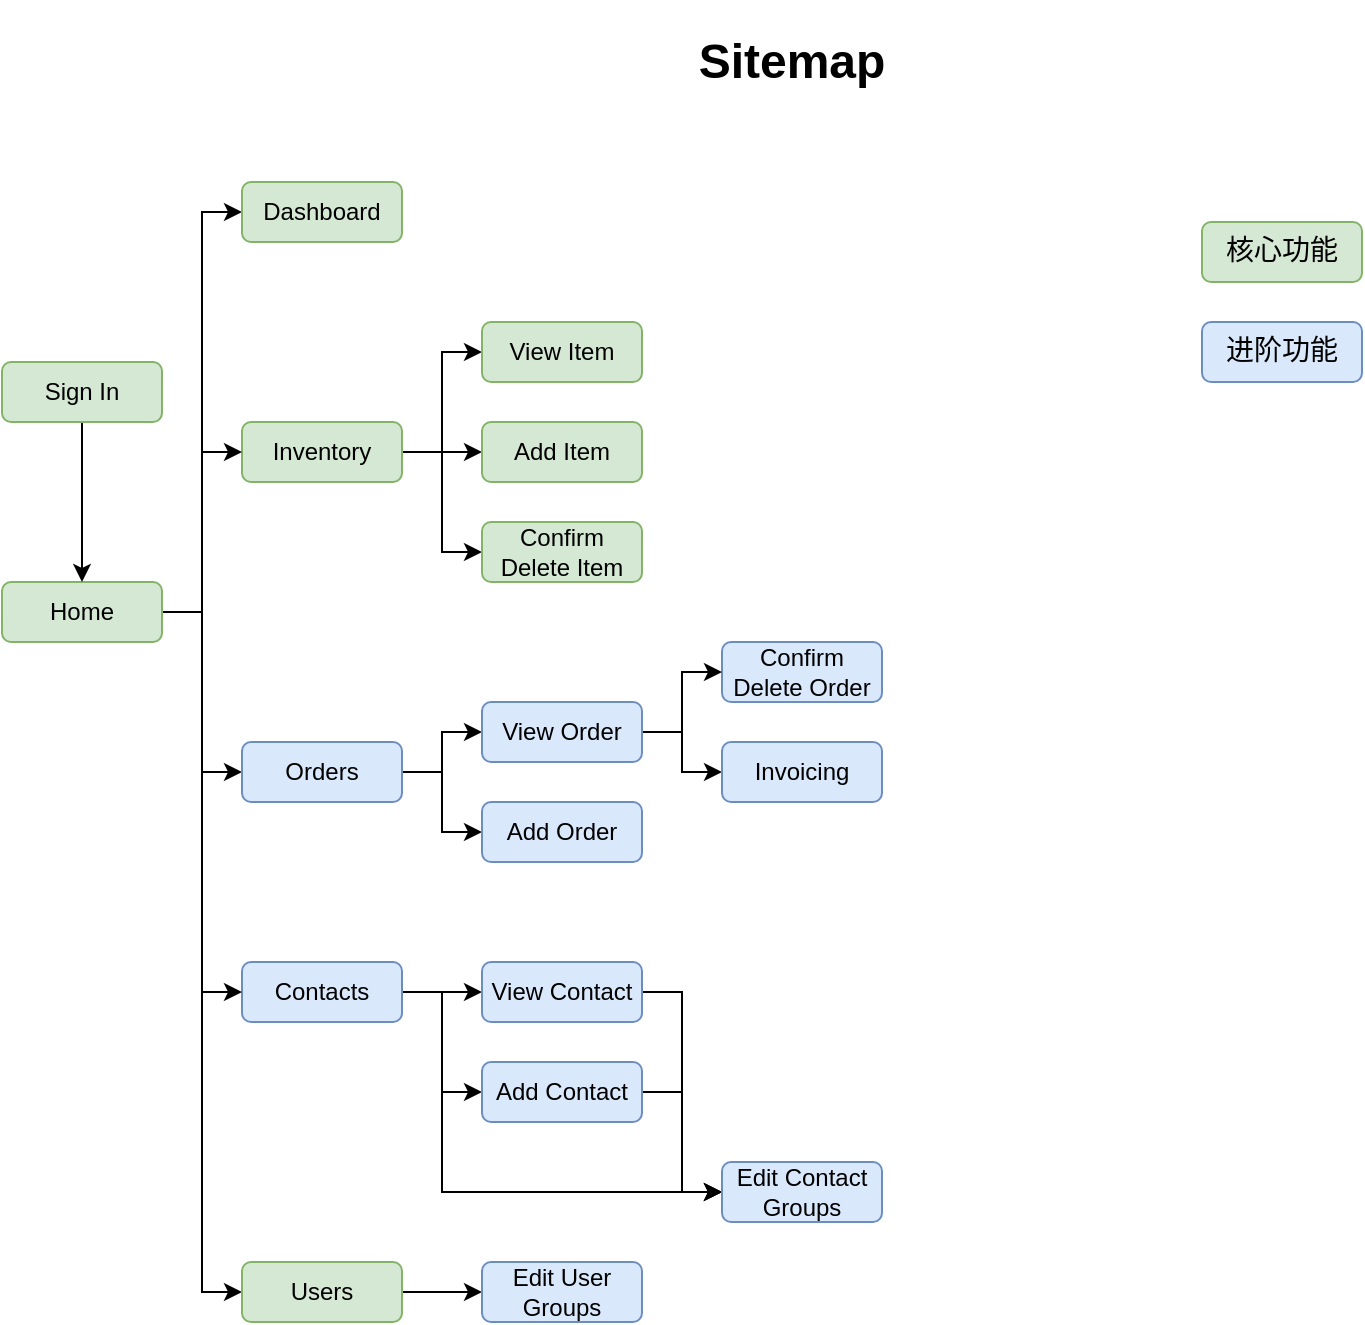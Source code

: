 <mxfile version="13.8.0" type="device" pages="3"><diagram id="oX83vp5OaMbS2lHSP53J" name="Sitemap"><mxGraphModel dx="1038" dy="600" grid="1" gridSize="10" guides="1" tooltips="1" connect="1" arrows="1" fold="1" page="1" pageScale="1" pageWidth="827" pageHeight="1169" math="0" shadow="0"><root><mxCell id="0"/><mxCell id="1" parent="0"/><mxCell id="D-raMdGw8-79XuAHmW4q-4" value="&lt;h1&gt;Sitemap&lt;/h1&gt;" style="text;html=1;strokeColor=none;fillColor=none;align=center;verticalAlign=middle;whiteSpace=wrap;rounded=0;" parent="1" vertex="1"><mxGeometry x="350" y="50" width="170" height="20" as="geometry"/></mxCell><mxCell id="D-raMdGw8-79XuAHmW4q-16" style="edgeStyle=orthogonalEdgeStyle;rounded=0;orthogonalLoop=1;jettySize=auto;html=1;exitX=1;exitY=0.5;exitDx=0;exitDy=0;entryX=0;entryY=0.5;entryDx=0;entryDy=0;" parent="1" source="D-raMdGw8-79XuAHmW4q-6" target="D-raMdGw8-79XuAHmW4q-10" edge="1"><mxGeometry relative="1" as="geometry"><Array as="points"><mxPoint x="270" y="255"/><mxPoint x="270" y="255"/></Array></mxGeometry></mxCell><mxCell id="D-raMdGw8-79XuAHmW4q-18" style="edgeStyle=orthogonalEdgeStyle;rounded=0;orthogonalLoop=1;jettySize=auto;html=1;exitX=1;exitY=0.5;exitDx=0;exitDy=0;entryX=0;entryY=0.5;entryDx=0;entryDy=0;" parent="1" source="D-raMdGw8-79XuAHmW4q-6" target="D-raMdGw8-79XuAHmW4q-8" edge="1"><mxGeometry relative="1" as="geometry"/></mxCell><mxCell id="D-raMdGw8-79XuAHmW4q-19" style="edgeStyle=orthogonalEdgeStyle;rounded=0;orthogonalLoop=1;jettySize=auto;html=1;exitX=1;exitY=0.5;exitDx=0;exitDy=0;entryX=0;entryY=0.5;entryDx=0;entryDy=0;" parent="1" source="D-raMdGw8-79XuAHmW4q-6" target="D-raMdGw8-79XuAHmW4q-7" edge="1"><mxGeometry relative="1" as="geometry"/></mxCell><UserObject label="Inventory" id="D-raMdGw8-79XuAHmW4q-6"><mxCell style="rounded=1;whiteSpace=wrap;html=1;fillColor=#d5e8d4;strokeColor=#82b366;" parent="1" vertex="1"><mxGeometry x="160" y="240" width="80" height="30" as="geometry"/></mxCell></UserObject><UserObject label="View Item" id="D-raMdGw8-79XuAHmW4q-7"><mxCell style="rounded=1;whiteSpace=wrap;html=1;fillColor=#d5e8d4;strokeColor=#82b366;" parent="1" vertex="1"><mxGeometry x="280" y="190" width="80" height="30" as="geometry"/></mxCell></UserObject><mxCell id="D-raMdGw8-79XuAHmW4q-8" value="Confirm Delete Item" style="rounded=1;whiteSpace=wrap;html=1;fillColor=#d5e8d4;strokeColor=#82b366;" parent="1" vertex="1"><mxGeometry x="280" y="290" width="80" height="30" as="geometry"/></mxCell><mxCell id="40pHpF2Z8VTzFAKEaNiz-3" style="edgeStyle=orthogonalEdgeStyle;rounded=0;orthogonalLoop=1;jettySize=auto;html=1;exitX=1;exitY=0.5;exitDx=0;exitDy=0;entryX=0;entryY=0.5;entryDx=0;entryDy=0;" parent="1" source="D-raMdGw8-79XuAHmW4q-9" target="D-raMdGw8-79XuAHmW4q-12" edge="1"><mxGeometry relative="1" as="geometry"/></mxCell><mxCell id="40pHpF2Z8VTzFAKEaNiz-4" style="edgeStyle=orthogonalEdgeStyle;rounded=0;orthogonalLoop=1;jettySize=auto;html=1;exitX=1;exitY=0.5;exitDx=0;exitDy=0;entryX=0;entryY=0.5;entryDx=0;entryDy=0;" parent="1" source="D-raMdGw8-79XuAHmW4q-9" target="40pHpF2Z8VTzFAKEaNiz-1" edge="1"><mxGeometry relative="1" as="geometry"/></mxCell><mxCell id="40pHpF2Z8VTzFAKEaNiz-5" style="edgeStyle=orthogonalEdgeStyle;rounded=0;orthogonalLoop=1;jettySize=auto;html=1;exitX=1;exitY=0.5;exitDx=0;exitDy=0;entryX=0;entryY=0.5;entryDx=0;entryDy=0;" parent="1" source="D-raMdGw8-79XuAHmW4q-9" target="40pHpF2Z8VTzFAKEaNiz-2" edge="1"><mxGeometry relative="1" as="geometry"><Array as="points"><mxPoint x="260" y="525"/><mxPoint x="260" y="625"/></Array></mxGeometry></mxCell><mxCell id="D-raMdGw8-79XuAHmW4q-9" value="Contacts" style="rounded=1;whiteSpace=wrap;html=1;fillColor=#dae8fc;strokeColor=#6c8ebf;" parent="1" vertex="1"><mxGeometry x="160" y="510" width="80" height="30" as="geometry"/></mxCell><mxCell id="D-raMdGw8-79XuAHmW4q-10" value="Add Item" style="rounded=1;whiteSpace=wrap;html=1;fillColor=#d5e8d4;strokeColor=#82b366;" parent="1" vertex="1"><mxGeometry x="280" y="240" width="80" height="30" as="geometry"/></mxCell><mxCell id="D-raMdGw8-79XuAHmW4q-20" style="edgeStyle=orthogonalEdgeStyle;rounded=0;orthogonalLoop=1;jettySize=auto;html=1;exitX=1;exitY=0.5;exitDx=0;exitDy=0;entryX=0;entryY=0.5;entryDx=0;entryDy=0;" parent="1" source="D-raMdGw8-79XuAHmW4q-11" target="D-raMdGw8-79XuAHmW4q-6" edge="1"><mxGeometry relative="1" as="geometry"/></mxCell><mxCell id="D-raMdGw8-79XuAHmW4q-21" style="edgeStyle=orthogonalEdgeStyle;rounded=0;orthogonalLoop=1;jettySize=auto;html=1;exitX=1;exitY=0.5;exitDx=0;exitDy=0;entryX=0;entryY=0.5;entryDx=0;entryDy=0;" parent="1" source="D-raMdGw8-79XuAHmW4q-11" target="D-raMdGw8-79XuAHmW4q-15" edge="1"><mxGeometry relative="1" as="geometry"/></mxCell><mxCell id="D-raMdGw8-79XuAHmW4q-22" style="edgeStyle=orthogonalEdgeStyle;rounded=0;orthogonalLoop=1;jettySize=auto;html=1;exitX=1;exitY=0.5;exitDx=0;exitDy=0;entryX=0;entryY=0.5;entryDx=0;entryDy=0;" parent="1" source="D-raMdGw8-79XuAHmW4q-11" target="D-raMdGw8-79XuAHmW4q-9" edge="1"><mxGeometry relative="1" as="geometry"/></mxCell><mxCell id="D-raMdGw8-79XuAHmW4q-24" style="edgeStyle=orthogonalEdgeStyle;rounded=0;orthogonalLoop=1;jettySize=auto;html=1;exitX=1;exitY=0.5;exitDx=0;exitDy=0;entryX=0;entryY=0.5;entryDx=0;entryDy=0;" parent="1" source="D-raMdGw8-79XuAHmW4q-11" target="D-raMdGw8-79XuAHmW4q-13" edge="1"><mxGeometry relative="1" as="geometry"/></mxCell><mxCell id="u-6f0N0MP3Gk0Jvn_5f3-2" style="edgeStyle=orthogonalEdgeStyle;rounded=0;orthogonalLoop=1;jettySize=auto;html=1;exitX=1;exitY=0.5;exitDx=0;exitDy=0;entryX=0;entryY=0.5;entryDx=0;entryDy=0;" parent="1" source="D-raMdGw8-79XuAHmW4q-11" target="u-6f0N0MP3Gk0Jvn_5f3-1" edge="1"><mxGeometry relative="1" as="geometry"/></mxCell><mxCell id="D-raMdGw8-79XuAHmW4q-11" value="Home" style="rounded=1;whiteSpace=wrap;html=1;fillColor=#d5e8d4;strokeColor=#82b366;" parent="1" vertex="1"><mxGeometry x="40" y="320" width="80" height="30" as="geometry"/></mxCell><mxCell id="40pHpF2Z8VTzFAKEaNiz-6" style="edgeStyle=orthogonalEdgeStyle;rounded=0;orthogonalLoop=1;jettySize=auto;html=1;exitX=1;exitY=0.5;exitDx=0;exitDy=0;entryX=0;entryY=0.5;entryDx=0;entryDy=0;" parent="1" source="D-raMdGw8-79XuAHmW4q-12" target="40pHpF2Z8VTzFAKEaNiz-2" edge="1"><mxGeometry relative="1" as="geometry"/></mxCell><mxCell id="D-raMdGw8-79XuAHmW4q-12" value="View Contact" style="rounded=1;whiteSpace=wrap;html=1;fillColor=#dae8fc;strokeColor=#6c8ebf;" parent="1" vertex="1"><mxGeometry x="280" y="510" width="80" height="30" as="geometry"/></mxCell><mxCell id="lSI4hEQs3BfzLOF48Gbn-2" style="edgeStyle=orthogonalEdgeStyle;rounded=0;orthogonalLoop=1;jettySize=auto;html=1;exitX=1;exitY=0.5;exitDx=0;exitDy=0;entryX=0;entryY=0.5;entryDx=0;entryDy=0;fontFamily=Lucida Console;fontSize=14;" edge="1" parent="1" source="D-raMdGw8-79XuAHmW4q-13" target="lSI4hEQs3BfzLOF48Gbn-1"><mxGeometry relative="1" as="geometry"/></mxCell><mxCell id="D-raMdGw8-79XuAHmW4q-13" value="Users" style="rounded=1;whiteSpace=wrap;html=1;fillColor=#d5e8d4;strokeColor=#82b366;" parent="1" vertex="1"><mxGeometry x="160" y="660" width="80" height="30" as="geometry"/></mxCell><mxCell id="D-raMdGw8-79XuAHmW4q-36" style="edgeStyle=orthogonalEdgeStyle;rounded=0;orthogonalLoop=1;jettySize=auto;html=1;exitX=0.5;exitY=1;exitDx=0;exitDy=0;entryX=0.5;entryY=0;entryDx=0;entryDy=0;" parent="1" source="D-raMdGw8-79XuAHmW4q-14" target="D-raMdGw8-79XuAHmW4q-11" edge="1"><mxGeometry relative="1" as="geometry"/></mxCell><mxCell id="D-raMdGw8-79XuAHmW4q-14" value="Sign In" style="rounded=1;whiteSpace=wrap;html=1;fillColor=#d5e8d4;strokeColor=#82b366;" parent="1" vertex="1"><mxGeometry x="40" y="210" width="80" height="30" as="geometry"/></mxCell><mxCell id="D-raMdGw8-79XuAHmW4q-40" style="edgeStyle=orthogonalEdgeStyle;rounded=0;orthogonalLoop=1;jettySize=auto;html=1;exitX=1;exitY=0.5;exitDx=0;exitDy=0;entryX=0;entryY=0.5;entryDx=0;entryDy=0;" parent="1" source="D-raMdGw8-79XuAHmW4q-15" target="D-raMdGw8-79XuAHmW4q-39" edge="1"><mxGeometry relative="1" as="geometry"/></mxCell><mxCell id="D-raMdGw8-79XuAHmW4q-41" style="edgeStyle=orthogonalEdgeStyle;rounded=0;orthogonalLoop=1;jettySize=auto;html=1;exitX=1;exitY=0.5;exitDx=0;exitDy=0;entryX=0;entryY=0.5;entryDx=0;entryDy=0;" parent="1" source="D-raMdGw8-79XuAHmW4q-15" target="D-raMdGw8-79XuAHmW4q-38" edge="1"><mxGeometry relative="1" as="geometry"/></mxCell><mxCell id="D-raMdGw8-79XuAHmW4q-15" value="Orders" style="rounded=1;whiteSpace=wrap;html=1;fillColor=#dae8fc;strokeColor=#6c8ebf;" parent="1" vertex="1"><mxGeometry x="160" y="400" width="80" height="30" as="geometry"/></mxCell><mxCell id="D-raMdGw8-79XuAHmW4q-37" value="Confirm Delete Order" style="rounded=1;whiteSpace=wrap;html=1;fillColor=#dae8fc;strokeColor=#6c8ebf;" parent="1" vertex="1"><mxGeometry x="400" y="350" width="80" height="30" as="geometry"/></mxCell><mxCell id="D-raMdGw8-79XuAHmW4q-38" value="Add Order" style="rounded=1;whiteSpace=wrap;html=1;fillColor=#dae8fc;strokeColor=#6c8ebf;" parent="1" vertex="1"><mxGeometry x="280" y="430" width="80" height="30" as="geometry"/></mxCell><mxCell id="D-raMdGw8-79XuAHmW4q-42" style="edgeStyle=orthogonalEdgeStyle;rounded=0;orthogonalLoop=1;jettySize=auto;html=1;exitX=1;exitY=0.5;exitDx=0;exitDy=0;entryX=0;entryY=0.5;entryDx=0;entryDy=0;" parent="1" source="D-raMdGw8-79XuAHmW4q-39" target="D-raMdGw8-79XuAHmW4q-37" edge="1"><mxGeometry relative="1" as="geometry"/></mxCell><mxCell id="D-raMdGw8-79XuAHmW4q-45" style="edgeStyle=orthogonalEdgeStyle;rounded=0;orthogonalLoop=1;jettySize=auto;html=1;exitX=1;exitY=0.5;exitDx=0;exitDy=0;entryX=0;entryY=0.5;entryDx=0;entryDy=0;" parent="1" source="D-raMdGw8-79XuAHmW4q-39" target="D-raMdGw8-79XuAHmW4q-44" edge="1"><mxGeometry relative="1" as="geometry"/></mxCell><mxCell id="D-raMdGw8-79XuAHmW4q-39" value="View Order" style="rounded=1;whiteSpace=wrap;html=1;fillColor=#dae8fc;strokeColor=#6c8ebf;" parent="1" vertex="1"><mxGeometry x="280" y="380" width="80" height="30" as="geometry"/></mxCell><mxCell id="D-raMdGw8-79XuAHmW4q-44" value="Invoicing" style="rounded=1;whiteSpace=wrap;html=1;fillColor=#dae8fc;strokeColor=#6c8ebf;" parent="1" vertex="1"><mxGeometry x="400" y="400" width="80" height="30" as="geometry"/></mxCell><mxCell id="u-6f0N0MP3Gk0Jvn_5f3-1" value="Dashboard" style="rounded=1;whiteSpace=wrap;html=1;fillColor=#d5e8d4;strokeColor=#82b366;" parent="1" vertex="1"><mxGeometry x="160" y="120" width="80" height="30" as="geometry"/></mxCell><mxCell id="40pHpF2Z8VTzFAKEaNiz-7" style="edgeStyle=orthogonalEdgeStyle;rounded=0;orthogonalLoop=1;jettySize=auto;html=1;exitX=1;exitY=0.5;exitDx=0;exitDy=0;entryX=0;entryY=0.5;entryDx=0;entryDy=0;" parent="1" source="40pHpF2Z8VTzFAKEaNiz-1" target="40pHpF2Z8VTzFAKEaNiz-2" edge="1"><mxGeometry relative="1" as="geometry"/></mxCell><mxCell id="40pHpF2Z8VTzFAKEaNiz-1" value="Add&amp;nbsp;Contact" style="rounded=1;whiteSpace=wrap;html=1;fillColor=#dae8fc;strokeColor=#6c8ebf;" parent="1" vertex="1"><mxGeometry x="280" y="560" width="80" height="30" as="geometry"/></mxCell><mxCell id="40pHpF2Z8VTzFAKEaNiz-2" value="Edit Contact Groups" style="rounded=1;whiteSpace=wrap;html=1;fillColor=#dae8fc;strokeColor=#6c8ebf;" parent="1" vertex="1"><mxGeometry x="400" y="610" width="80" height="30" as="geometry"/></mxCell><mxCell id="lSI4hEQs3BfzLOF48Gbn-1" value="Edit User Groups" style="rounded=1;whiteSpace=wrap;html=1;fillColor=#dae8fc;strokeColor=#6c8ebf;" vertex="1" parent="1"><mxGeometry x="280" y="660" width="80" height="30" as="geometry"/></mxCell><mxCell id="lSI4hEQs3BfzLOF48Gbn-3" value="核心功能" style="rounded=1;whiteSpace=wrap;html=1;strokeColor=#82b366;fillColor=#d5e8d4;fontFamily=Lucida Console;fontSize=14;" vertex="1" parent="1"><mxGeometry x="640" y="140" width="80" height="30" as="geometry"/></mxCell><mxCell id="lSI4hEQs3BfzLOF48Gbn-4" value="进阶功能" style="rounded=1;whiteSpace=wrap;html=1;strokeColor=#6c8ebf;fillColor=#dae8fc;fontFamily=Lucida Console;fontSize=14;" vertex="1" parent="1"><mxGeometry x="640" y="190" width="80" height="30" as="geometry"/></mxCell></root></mxGraphModel></diagram><diagram id="OpTOId0Kb34cYMaJM2xU" name="Home"><mxGraphModel dx="1038" dy="600" grid="1" gridSize="10" guides="1" tooltips="1" connect="1" arrows="1" fold="1" page="1" pageScale="1" pageWidth="827" pageHeight="1169" math="0" shadow="0"><root><mxCell id="ew0c2XL0RrPRr0ZP_t_O-0"/><mxCell id="ew0c2XL0RrPRr0ZP_t_O-1" parent="ew0c2XL0RrPRr0ZP_t_O-0"/><mxCell id="ew0c2XL0RrPRr0ZP_t_O-2" value="" style="strokeWidth=1;shadow=0;dashed=0;align=center;html=1;shape=mxgraph.mockup.containers.browserWindow;rSize=0;strokeColor=#666666;strokeColor2=#008cff;strokeColor3=#c4c4c4;mainText=,;recursiveResize=0;" parent="ew0c2XL0RrPRr0ZP_t_O-1" vertex="1"><mxGeometry x="160" y="120" width="910" height="640" as="geometry"/></mxCell><mxCell id="ew0c2XL0RrPRr0ZP_t_O-3" value="Hero" style="strokeWidth=1;shadow=0;dashed=0;align=center;html=1;shape=mxgraph.mockup.containers.anchor;fontSize=17;fontColor=#666666;align=left;" parent="ew0c2XL0RrPRr0ZP_t_O-2" vertex="1"><mxGeometry x="60" y="12" width="110" height="26" as="geometry"/></mxCell><mxCell id="ew0c2XL0RrPRr0ZP_t_O-4" value="https://localhost:8080/inventory" style="strokeWidth=1;shadow=0;dashed=0;align=center;html=1;shape=mxgraph.mockup.containers.anchor;rSize=0;fontSize=17;fontColor=#666666;align=left;" parent="ew0c2XL0RrPRr0ZP_t_O-2" vertex="1"><mxGeometry x="130" y="60" width="250" height="26" as="geometry"/></mxCell><mxCell id="ew0c2XL0RrPRr0ZP_t_O-15" value="&lt;font style=&quot;font-size: 14px&quot;&gt;User's Info&lt;/font&gt;" style="rounded=0;whiteSpace=wrap;html=1;fillColor=#f5f5f5;strokeColor=#666666;fontColor=#333333;" parent="ew0c2XL0RrPRr0ZP_t_O-2" vertex="1"><mxGeometry y="110" width="180" height="50" as="geometry"/></mxCell><mxCell id="ALafvcm4awUqy-oe_Vfd-0" value="" style="group;fillColor=#dae8fc;strokeColor=#6c8ebf;" parent="ew0c2XL0RrPRr0ZP_t_O-2" vertex="1" connectable="0"><mxGeometry y="160" width="180" height="480" as="geometry"/></mxCell><mxCell id="ew0c2XL0RrPRr0ZP_t_O-16" value="" style="rounded=0;whiteSpace=wrap;html=1;fillColor=none;" parent="ALafvcm4awUqy-oe_Vfd-0" vertex="1"><mxGeometry width="180" height="480" as="geometry"/></mxCell><mxCell id="ew0c2XL0RrPRr0ZP_t_O-17" value="Dashboard" style="rounded=0;whiteSpace=wrap;html=1;fillColor=none;" parent="ALafvcm4awUqy-oe_Vfd-0" vertex="1"><mxGeometry width="180" height="40" as="geometry"/></mxCell><mxCell id="_P7_3KX9VyRdnfuPnu-4-4" value="" style="rounded=0;whiteSpace=wrap;html=1;fillColor=none;" parent="ALafvcm4awUqy-oe_Vfd-0" vertex="1"><mxGeometry y="240" width="180" height="40" as="geometry"/></mxCell><mxCell id="_P7_3KX9VyRdnfuPnu-4-3" value="Users" style="rounded=0;whiteSpace=wrap;html=1;fillColor=none;" parent="ALafvcm4awUqy-oe_Vfd-0" vertex="1"><mxGeometry y="200" width="180" height="40" as="geometry"/></mxCell><mxCell id="_P7_3KX9VyRdnfuPnu-4-2" value="Suppliers" style="rounded=0;whiteSpace=wrap;html=1;fillColor=none;" parent="ALafvcm4awUqy-oe_Vfd-0" vertex="1"><mxGeometry y="160" width="180" height="40" as="geometry"/></mxCell><mxCell id="_P7_3KX9VyRdnfuPnu-4-1" value="Clients" style="rounded=0;whiteSpace=wrap;html=1;fillColor=none;" parent="ALafvcm4awUqy-oe_Vfd-0" vertex="1"><mxGeometry y="120" width="180" height="40" as="geometry"/></mxCell><mxCell id="_P7_3KX9VyRdnfuPnu-4-0" value="Orders" style="rounded=0;whiteSpace=wrap;html=1;fillColor=none;" parent="ALafvcm4awUqy-oe_Vfd-0" vertex="1"><mxGeometry y="80" width="180" height="40" as="geometry"/></mxCell><mxCell id="_P7_3KX9VyRdnfuPnu-4-5" value="Inventory" style="rounded=0;whiteSpace=wrap;html=1;fillColor=none;" parent="ALafvcm4awUqy-oe_Vfd-0" vertex="1"><mxGeometry y="40" width="180" height="40" as="geometry"/></mxCell><mxCell id="ALafvcm4awUqy-oe_Vfd-2" value="Page Title" style="rounded=0;whiteSpace=wrap;html=1;fillColor=#ffe6cc;strokeColor=#d79b00;fontStyle=1;fontSize=14;" parent="ew0c2XL0RrPRr0ZP_t_O-2" vertex="1"><mxGeometry x="180" y="110" width="140" height="50" as="geometry"/></mxCell><mxCell id="TQ-AcYAfxte1mglkNSrR-3" value="Layer 1&amp;nbsp; &amp;gt;&amp;nbsp; Layer 2&amp;nbsp; &amp;gt;&amp;nbsp; Layer 3&amp;nbsp; &amp;gt;&amp;nbsp; Layer4" style="rounded=0;whiteSpace=wrap;html=1;fillColor=#f8cecc;fontSize=14;strokeColor=#b85450;" vertex="1" parent="ew0c2XL0RrPRr0ZP_t_O-2"><mxGeometry x="610" y="110" width="300" height="50" as="geometry"/></mxCell><mxCell id="W0FokGQs0AqPYZC9fBpz-1" value="userInfo" style="rounded=1;whiteSpace=wrap;html=1;fillColor=#f5f5f5;fontSize=14;strokeColor=#666666;fontColor=#333333;fontFamily=Lucida Console;" vertex="1" parent="ew0c2XL0RrPRr0ZP_t_O-1"><mxGeometry x="40" y="127" width="100" height="34" as="geometry"/></mxCell><mxCell id="TQ-AcYAfxte1mglkNSrR-4" value="pageTitle" style="rounded=1;whiteSpace=wrap;html=1;fillColor=#ffe6cc;fontSize=14;strokeColor=#d79b00;fontFamily=Lucida Console;" vertex="1" parent="ew0c2XL0RrPRr0ZP_t_O-1"><mxGeometry x="40" y="180" width="100" height="34" as="geometry"/></mxCell><mxCell id="TQ-AcYAfxte1mglkNSrR-5" value="breadcrumb" style="rounded=1;whiteSpace=wrap;html=1;fillColor=#f8cecc;fontSize=14;strokeColor=#b85450;fontFamily=Lucida Console;" vertex="1" parent="ew0c2XL0RrPRr0ZP_t_O-1"><mxGeometry x="40" y="300" width="100" height="34" as="geometry"/></mxCell><mxCell id="TQ-AcYAfxte1mglkNSrR-6" value="navbar" style="rounded=1;whiteSpace=wrap;html=1;fillColor=#dae8fc;fontSize=14;strokeColor=#6c8ebf;fontFamily=Lucida Console;" vertex="1" parent="ew0c2XL0RrPRr0ZP_t_O-1"><mxGeometry x="40" y="240" width="100" height="34" as="geometry"/></mxCell><mxCell id="TQ-AcYAfxte1mglkNSrR-7" value="" style="rounded=0;whiteSpace=wrap;html=1;strokeColor=#9673a6;fillColor=#e1d5e7;fontFamily=Lucida Console;fontSize=14;" vertex="1" parent="ew0c2XL0RrPRr0ZP_t_O-1"><mxGeometry x="340" y="280" width="730" height="480" as="geometry"/></mxCell><mxCell id="TQ-AcYAfxte1mglkNSrR-8" value="page" style="rounded=1;whiteSpace=wrap;html=1;fillColor=#e1d5e7;fontSize=14;strokeColor=#9673a6;fontFamily=Lucida Console;" vertex="1" parent="ew0c2XL0RrPRr0ZP_t_O-1"><mxGeometry x="40" y="360" width="100" height="34" as="geometry"/></mxCell></root></mxGraphModel></diagram><diagram id="p8A7wK0jg7miprTknRMn" name="Inventory"><mxGraphModel dx="1038" dy="600" grid="1" gridSize="10" guides="1" tooltips="1" connect="1" arrows="1" fold="1" page="1" pageScale="1" pageWidth="827" pageHeight="1169" math="0" shadow="0"><root><mxCell id="_w3PptCu4bQLRO9N318y-0"/><mxCell id="_w3PptCu4bQLRO9N318y-1" parent="_w3PptCu4bQLRO9N318y-0"/><mxCell id="_w3PptCu4bQLRO9N318y-2" value="" style="rounded=0;whiteSpace=wrap;html=1;fillColor=none;gradientColor=none;" vertex="1" parent="_w3PptCu4bQLRO9N318y-1"><mxGeometry x="140" y="140" width="740" height="490" as="geometry"/></mxCell><mxCell id="_w3PptCu4bQLRO9N318y-16" value="" style="group;fillColor=#dae8fc;strokeColor=#6c8ebf;" vertex="1" connectable="0" parent="_w3PptCu4bQLRO9N318y-1"><mxGeometry x="160" y="160" width="200" height="30" as="geometry"/></mxCell><mxCell id="_w3PptCu4bQLRO9N318y-17" value="show&amp;nbsp; &amp;nbsp; &amp;nbsp; &amp;nbsp; &amp;nbsp; &amp;nbsp; &amp;nbsp; &amp;nbsp; &amp;nbsp; &amp;nbsp; &amp;nbsp; &amp;nbsp; &amp;nbsp; &amp;nbsp; entries" style="rounded=0;whiteSpace=wrap;html=1;strokeColor=#6c8ebf;fillColor=#dae8fc;" vertex="1" parent="_w3PptCu4bQLRO9N318y-16"><mxGeometry width="200" height="30" as="geometry"/></mxCell><mxCell id="_w3PptCu4bQLRO9N318y-18" value="&lt;font style=&quot;font-size: 12px&quot;&gt;20&lt;/font&gt;" style="strokeWidth=1;shadow=0;dashed=0;align=center;html=1;shape=mxgraph.mockup.forms.comboBox;strokeColor=#999999;fillColor=#ddeeff;align=left;fillColor2=#aaddff;mainText=;fontColor=#666666;fontSize=17;spacingLeft=3;" vertex="1" parent="_w3PptCu4bQLRO9N318y-16"><mxGeometry x="70" y="5" width="60" height="20" as="geometry"/></mxCell><mxCell id="_w3PptCu4bQLRO9N318y-19" value="Search" style="strokeWidth=1;shadow=0;dashed=0;align=center;html=1;shape=mxgraph.mockup.forms.searchBox;strokeColor=#82b366;mainText=;strokeColor2=#008cff;fontSize=17;align=left;spacingLeft=3;fillColor=#d5e8d4;" vertex="1" parent="_w3PptCu4bQLRO9N318y-1"><mxGeometry x="380" y="165" width="140" height="20" as="geometry"/></mxCell><mxCell id="_w3PptCu4bQLRO9N318y-20" value="Add Item" style="rounded=1;whiteSpace=wrap;html=1;strokeColor=#d79b00;fillColor=#ffe6cc;" vertex="1" parent="_w3PptCu4bQLRO9N318y-1"><mxGeometry x="780" y="160" width="80" height="22.5" as="geometry"/></mxCell><mxCell id="_w3PptCu4bQLRO9N318y-21" value="&lt;h1&gt;Inventory Page&lt;/h1&gt;" style="text;html=1;strokeColor=none;fillColor=none;align=center;verticalAlign=middle;whiteSpace=wrap;rounded=0;" vertex="1" parent="_w3PptCu4bQLRO9N318y-1"><mxGeometry x="380" y="60" width="250" height="60" as="geometry"/></mxCell><mxCell id="_w3PptCu4bQLRO9N318y-22" value="&lt;p style=&quot;font-size: 14px;&quot;&gt;&lt;font face=&quot;Lucida Console&quot; style=&quot;font-size: 14px;&quot;&gt;showEntries&lt;/font&gt;&lt;/p&gt;" style="text;html=1;strokeColor=#6c8ebf;fillColor=#dae8fc;align=center;verticalAlign=middle;whiteSpace=wrap;rounded=1;fontSize=14;" vertex="1" parent="_w3PptCu4bQLRO9N318y-1"><mxGeometry x="20" y="150" width="110" height="32.5" as="geometry"/></mxCell><mxCell id="_w3PptCu4bQLRO9N318y-23" value="&lt;p style=&quot;font-size: 14px&quot;&gt;&lt;font face=&quot;Lucida Console&quot; style=&quot;font-size: 14px&quot;&gt;searchBar&lt;/font&gt;&lt;/p&gt;" style="text;html=1;strokeColor=#82b366;fillColor=#d5e8d4;align=center;verticalAlign=middle;whiteSpace=wrap;rounded=1;fontSize=14;" vertex="1" parent="_w3PptCu4bQLRO9N318y-1"><mxGeometry x="20" y="200" width="110" height="32.5" as="geometry"/></mxCell><mxCell id="_w3PptCu4bQLRO9N318y-24" value="&lt;p style=&quot;font-size: 14px&quot;&gt;&lt;font face=&quot;Lucida Console&quot; style=&quot;font-size: 14px&quot;&gt;addItem&lt;/font&gt;&lt;/p&gt;" style="text;html=1;strokeColor=#d79b00;fillColor=#ffe6cc;align=center;verticalAlign=middle;whiteSpace=wrap;rounded=1;fontSize=14;" vertex="1" parent="_w3PptCu4bQLRO9N318y-1"><mxGeometry x="20" y="250" width="110" height="32.5" as="geometry"/></mxCell><mxCell id="_w3PptCu4bQLRO9N318y-25" value="&lt;p style=&quot;font-size: 14px&quot;&gt;&lt;font face=&quot;Lucida Console&quot; style=&quot;font-size: 14px&quot;&gt;table&lt;/font&gt;&lt;/p&gt;" style="text;html=1;strokeColor=#d6b656;fillColor=#fff2cc;align=center;verticalAlign=middle;whiteSpace=wrap;rounded=1;fontSize=14;" vertex="1" parent="_w3PptCu4bQLRO9N318y-1"><mxGeometry x="20" y="300" width="110" height="32.5" as="geometry"/></mxCell><mxCell id="_w3PptCu4bQLRO9N318y-3" value="Table" style="shape=table;html=1;whiteSpace=wrap;startSize=30;container=1;collapsible=0;childLayout=tableLayout;fontStyle=1;align=center;strokeColor=#d6b656;fillColor=#fff2cc;" vertex="1" parent="_w3PptCu4bQLRO9N318y-1"><mxGeometry x="160" y="232.5" width="700" height="377.5" as="geometry"/></mxCell><mxCell id="_w3PptCu4bQLRO9N318y-4" value="" style="shape=partialRectangle;html=1;whiteSpace=wrap;collapsible=0;dropTarget=0;pointerEvents=0;fillColor=none;top=0;left=0;bottom=0;right=0;points=[[0,0.5],[1,0.5]];portConstraint=eastwest;" vertex="1" parent="_w3PptCu4bQLRO9N318y-3"><mxGeometry y="30" width="700" height="116" as="geometry"/></mxCell><mxCell id="_w3PptCu4bQLRO9N318y-5" value="" style="shape=partialRectangle;html=1;whiteSpace=wrap;connectable=0;fillColor=none;top=0;left=0;bottom=0;right=0;overflow=hidden;" vertex="1" parent="_w3PptCu4bQLRO9N318y-4"><mxGeometry width="233" height="116" as="geometry"/></mxCell><mxCell id="_w3PptCu4bQLRO9N318y-6" value="" style="shape=partialRectangle;html=1;whiteSpace=wrap;connectable=0;fillColor=none;top=0;left=0;bottom=0;right=0;overflow=hidden;" vertex="1" parent="_w3PptCu4bQLRO9N318y-4"><mxGeometry x="233" width="234" height="116" as="geometry"/></mxCell><mxCell id="_w3PptCu4bQLRO9N318y-7" value="" style="shape=partialRectangle;html=1;whiteSpace=wrap;connectable=0;fillColor=none;top=0;left=0;bottom=0;right=0;overflow=hidden;" vertex="1" parent="_w3PptCu4bQLRO9N318y-4"><mxGeometry x="467" width="233" height="116" as="geometry"/></mxCell><mxCell id="_w3PptCu4bQLRO9N318y-8" value="" style="shape=partialRectangle;html=1;whiteSpace=wrap;collapsible=0;dropTarget=0;pointerEvents=0;fillColor=none;top=0;left=0;bottom=0;right=0;points=[[0,0.5],[1,0.5]];portConstraint=eastwest;" vertex="1" parent="_w3PptCu4bQLRO9N318y-3"><mxGeometry y="146" width="700" height="116" as="geometry"/></mxCell><mxCell id="_w3PptCu4bQLRO9N318y-9" value="" style="shape=partialRectangle;html=1;whiteSpace=wrap;connectable=0;fillColor=none;top=0;left=0;bottom=0;right=0;overflow=hidden;" vertex="1" parent="_w3PptCu4bQLRO9N318y-8"><mxGeometry width="233" height="116" as="geometry"/></mxCell><mxCell id="_w3PptCu4bQLRO9N318y-10" value="" style="shape=partialRectangle;html=1;whiteSpace=wrap;connectable=0;fillColor=none;top=0;left=0;bottom=0;right=0;overflow=hidden;" vertex="1" parent="_w3PptCu4bQLRO9N318y-8"><mxGeometry x="233" width="234" height="116" as="geometry"/></mxCell><mxCell id="_w3PptCu4bQLRO9N318y-11" value="" style="shape=partialRectangle;html=1;whiteSpace=wrap;connectable=0;fillColor=none;top=0;left=0;bottom=0;right=0;overflow=hidden;" vertex="1" parent="_w3PptCu4bQLRO9N318y-8"><mxGeometry x="467" width="233" height="116" as="geometry"/></mxCell><mxCell id="_w3PptCu4bQLRO9N318y-12" value="" style="shape=partialRectangle;html=1;whiteSpace=wrap;collapsible=0;dropTarget=0;pointerEvents=0;fillColor=none;top=0;left=0;bottom=0;right=0;points=[[0,0.5],[1,0.5]];portConstraint=eastwest;" vertex="1" parent="_w3PptCu4bQLRO9N318y-3"><mxGeometry y="262" width="700" height="115" as="geometry"/></mxCell><mxCell id="_w3PptCu4bQLRO9N318y-13" value="" style="shape=partialRectangle;html=1;whiteSpace=wrap;connectable=0;fillColor=none;top=0;left=0;bottom=0;right=0;overflow=hidden;" vertex="1" parent="_w3PptCu4bQLRO9N318y-12"><mxGeometry width="233" height="115" as="geometry"/></mxCell><mxCell id="_w3PptCu4bQLRO9N318y-14" value="" style="shape=partialRectangle;html=1;whiteSpace=wrap;connectable=0;fillColor=none;top=0;left=0;bottom=0;right=0;overflow=hidden;" vertex="1" parent="_w3PptCu4bQLRO9N318y-12"><mxGeometry x="233" width="234" height="115" as="geometry"/></mxCell><mxCell id="_w3PptCu4bQLRO9N318y-15" value="" style="shape=partialRectangle;html=1;whiteSpace=wrap;connectable=0;fillColor=none;top=0;left=0;bottom=0;right=0;overflow=hidden;" vertex="1" parent="_w3PptCu4bQLRO9N318y-12"><mxGeometry x="467" width="233" height="115" as="geometry"/></mxCell><mxCell id="PAUegKis8GX4afUw-Jtm-0" value="" style="rounded=0;whiteSpace=wrap;html=1;strokeColor=#9673a6;fillColor=#e1d5e7;fontFamily=Lucida Console;fontSize=14;" vertex="1" parent="_w3PptCu4bQLRO9N318y-1"><mxGeometry x="160" y="200" width="700" height="30" as="geometry"/></mxCell><mxCell id="PAUegKis8GX4afUw-Jtm-1" value="&lt;p style=&quot;font-size: 14px&quot;&gt;&lt;font face=&quot;Lucida Console&quot; style=&quot;font-size: 14px&quot;&gt;filter&lt;/font&gt;&lt;/p&gt;" style="text;html=1;strokeColor=#9673a6;fillColor=#e1d5e7;align=center;verticalAlign=middle;whiteSpace=wrap;rounded=1;fontSize=14;" vertex="1" parent="_w3PptCu4bQLRO9N318y-1"><mxGeometry x="20" y="350" width="110" height="32.5" as="geometry"/></mxCell><mxCell id="PAUegKis8GX4afUw-Jtm-2" value="brand" style="strokeWidth=1;shadow=0;dashed=0;align=center;html=1;shape=mxgraph.mockup.forms.comboBox;strokeColor=#999999;fillColor=#ddeeff;align=left;fillColor2=#aaddff;mainText=;fontColor=#666666;fontSize=17;spacingLeft=3;rounded=1;" vertex="1" parent="_w3PptCu4bQLRO9N318y-1"><mxGeometry x="250" y="202.5" width="110" height="27.5" as="geometry"/></mxCell><mxCell id="PAUegKis8GX4afUw-Jtm-3" value="Filter by" style="text;html=1;strokeColor=none;fillColor=none;align=center;verticalAlign=middle;whiteSpace=wrap;rounded=0;fontFamily=Lucida Console;fontSize=14;" vertex="1" parent="_w3PptCu4bQLRO9N318y-1"><mxGeometry x="170" y="205" width="80" height="20" as="geometry"/></mxCell><mxCell id="PAUegKis8GX4afUw-Jtm-4" value="filter conditions (参考电商的过滤组件)" style="rounded=0;whiteSpace=wrap;html=1;strokeColor=#9673a6;fillColor=#e1d5e7;fontFamily=Lucida Console;fontSize=14;" vertex="1" parent="_w3PptCu4bQLRO9N318y-1"><mxGeometry x="380" y="200" width="460" height="30" as="geometry"/></mxCell></root></mxGraphModel></diagram></mxfile>